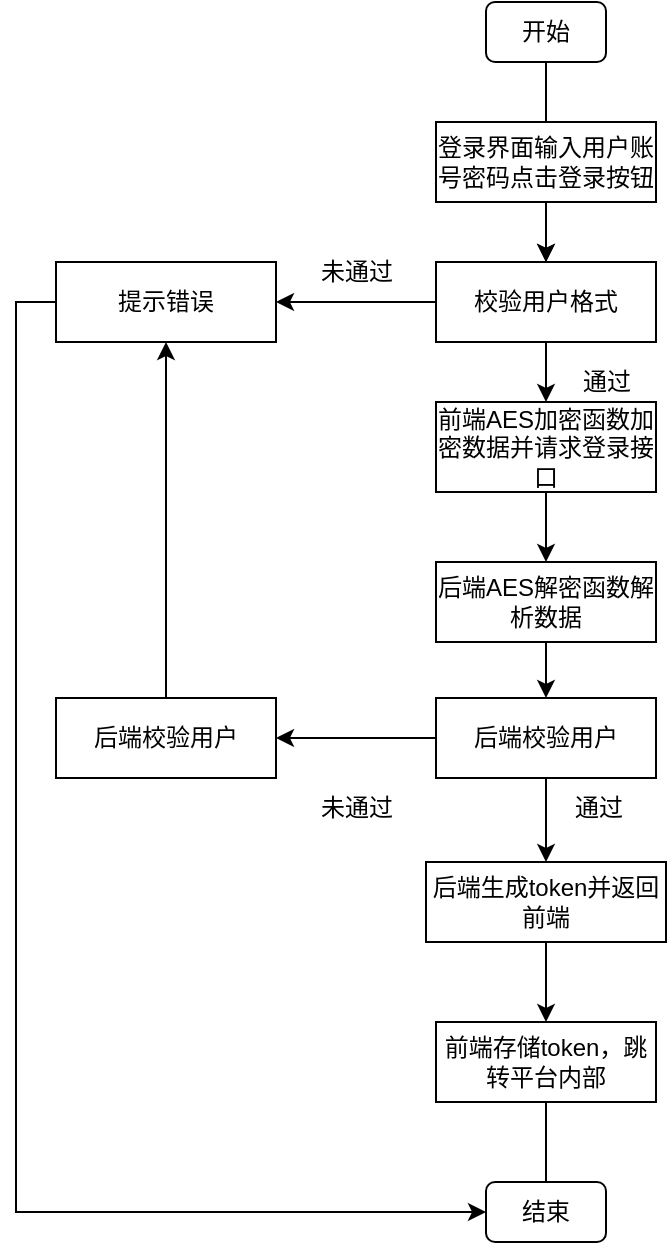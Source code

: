 <mxfile version="24.0.7" type="github">
  <diagram name="第 1 页" id="zS2kIDN9kzWwSlrpy0Gv">
    <mxGraphModel dx="1621" dy="496" grid="1" gridSize="10" guides="1" tooltips="1" connect="1" arrows="1" fold="1" page="1" pageScale="1" pageWidth="827" pageHeight="1169" math="0" shadow="0">
      <root>
        <mxCell id="0" />
        <mxCell id="1" parent="0" />
        <mxCell id="F1aYnWfyG-mTrRzgXmfN-1" value="" style="edgeStyle=orthogonalEdgeStyle;rounded=0;orthogonalLoop=1;jettySize=auto;html=1;" edge="1" parent="1" source="F1aYnWfyG-mTrRzgXmfN-2" target="F1aYnWfyG-mTrRzgXmfN-7">
          <mxGeometry relative="1" as="geometry" />
        </mxCell>
        <mxCell id="F1aYnWfyG-mTrRzgXmfN-2" value="开始" style="rounded=1;whiteSpace=wrap;html=1;" vertex="1" parent="1">
          <mxGeometry x="65" y="380" width="60" height="30" as="geometry" />
        </mxCell>
        <mxCell id="F1aYnWfyG-mTrRzgXmfN-3" value="" style="edgeStyle=orthogonalEdgeStyle;rounded=0;orthogonalLoop=1;jettySize=auto;html=1;" edge="1" parent="1" source="F1aYnWfyG-mTrRzgXmfN-4" target="F1aYnWfyG-mTrRzgXmfN-7">
          <mxGeometry relative="1" as="geometry" />
        </mxCell>
        <mxCell id="F1aYnWfyG-mTrRzgXmfN-4" value="登录界面输入用户账号密码点击登录按钮" style="rounded=0;whiteSpace=wrap;html=1;" vertex="1" parent="1">
          <mxGeometry x="40" y="440" width="110" height="40" as="geometry" />
        </mxCell>
        <mxCell id="F1aYnWfyG-mTrRzgXmfN-5" value="" style="edgeStyle=orthogonalEdgeStyle;rounded=0;orthogonalLoop=1;jettySize=auto;html=1;" edge="1" parent="1" source="F1aYnWfyG-mTrRzgXmfN-7" target="F1aYnWfyG-mTrRzgXmfN-9">
          <mxGeometry relative="1" as="geometry" />
        </mxCell>
        <mxCell id="F1aYnWfyG-mTrRzgXmfN-6" value="" style="edgeStyle=orthogonalEdgeStyle;rounded=0;orthogonalLoop=1;jettySize=auto;html=1;" edge="1" parent="1" source="F1aYnWfyG-mTrRzgXmfN-7" target="F1aYnWfyG-mTrRzgXmfN-12">
          <mxGeometry relative="1" as="geometry" />
        </mxCell>
        <mxCell id="F1aYnWfyG-mTrRzgXmfN-7" value="校验用户格式" style="rounded=0;whiteSpace=wrap;html=1;" vertex="1" parent="1">
          <mxGeometry x="40" y="510" width="110" height="40" as="geometry" />
        </mxCell>
        <mxCell id="F1aYnWfyG-mTrRzgXmfN-8" style="edgeStyle=orthogonalEdgeStyle;rounded=0;orthogonalLoop=1;jettySize=auto;html=1;exitX=0;exitY=0.5;exitDx=0;exitDy=0;entryX=0;entryY=0.5;entryDx=0;entryDy=0;" edge="1" parent="1" source="F1aYnWfyG-mTrRzgXmfN-9" target="F1aYnWfyG-mTrRzgXmfN-25">
          <mxGeometry relative="1" as="geometry">
            <mxPoint x="-110" y="920" as="targetPoint" />
          </mxGeometry>
        </mxCell>
        <mxCell id="F1aYnWfyG-mTrRzgXmfN-9" value="提示错误" style="rounded=0;whiteSpace=wrap;html=1;" vertex="1" parent="1">
          <mxGeometry x="-150" y="510" width="110" height="40" as="geometry" />
        </mxCell>
        <mxCell id="F1aYnWfyG-mTrRzgXmfN-10" value="未通过" style="text;html=1;align=center;verticalAlign=middle;resizable=0;points=[];autosize=1;strokeColor=none;fillColor=none;" vertex="1" parent="1">
          <mxGeometry x="-30" y="500" width="60" height="30" as="geometry" />
        </mxCell>
        <mxCell id="F1aYnWfyG-mTrRzgXmfN-11" value="" style="edgeStyle=orthogonalEdgeStyle;rounded=0;orthogonalLoop=1;jettySize=auto;html=1;" edge="1" parent="1" source="F1aYnWfyG-mTrRzgXmfN-12" target="F1aYnWfyG-mTrRzgXmfN-14">
          <mxGeometry relative="1" as="geometry" />
        </mxCell>
        <mxCell id="F1aYnWfyG-mTrRzgXmfN-12" value="前端AES加密函数加密数据并请求登录接口" style="rounded=0;whiteSpace=wrap;html=1;" vertex="1" parent="1">
          <mxGeometry x="40" y="580" width="110" height="45" as="geometry" />
        </mxCell>
        <mxCell id="F1aYnWfyG-mTrRzgXmfN-13" value="" style="edgeStyle=orthogonalEdgeStyle;rounded=0;orthogonalLoop=1;jettySize=auto;html=1;" edge="1" parent="1" source="F1aYnWfyG-mTrRzgXmfN-14" target="F1aYnWfyG-mTrRzgXmfN-17">
          <mxGeometry relative="1" as="geometry" />
        </mxCell>
        <mxCell id="F1aYnWfyG-mTrRzgXmfN-14" value="后端AES解密函数解析数据" style="rounded=0;whiteSpace=wrap;html=1;" vertex="1" parent="1">
          <mxGeometry x="40" y="660" width="110" height="40" as="geometry" />
        </mxCell>
        <mxCell id="F1aYnWfyG-mTrRzgXmfN-15" value="" style="edgeStyle=orthogonalEdgeStyle;rounded=0;orthogonalLoop=1;jettySize=auto;html=1;" edge="1" parent="1" source="F1aYnWfyG-mTrRzgXmfN-17" target="F1aYnWfyG-mTrRzgXmfN-19">
          <mxGeometry relative="1" as="geometry" />
        </mxCell>
        <mxCell id="F1aYnWfyG-mTrRzgXmfN-16" value="" style="edgeStyle=orthogonalEdgeStyle;rounded=0;orthogonalLoop=1;jettySize=auto;html=1;" edge="1" parent="1" source="F1aYnWfyG-mTrRzgXmfN-17" target="F1aYnWfyG-mTrRzgXmfN-22">
          <mxGeometry relative="1" as="geometry" />
        </mxCell>
        <mxCell id="F1aYnWfyG-mTrRzgXmfN-17" value="后端校验用户" style="rounded=0;whiteSpace=wrap;html=1;" vertex="1" parent="1">
          <mxGeometry x="40" y="728" width="110" height="40" as="geometry" />
        </mxCell>
        <mxCell id="F1aYnWfyG-mTrRzgXmfN-18" style="edgeStyle=orthogonalEdgeStyle;rounded=0;orthogonalLoop=1;jettySize=auto;html=1;exitX=0.5;exitY=0;exitDx=0;exitDy=0;entryX=0.5;entryY=1;entryDx=0;entryDy=0;" edge="1" parent="1" source="F1aYnWfyG-mTrRzgXmfN-19" target="F1aYnWfyG-mTrRzgXmfN-9">
          <mxGeometry relative="1" as="geometry" />
        </mxCell>
        <mxCell id="F1aYnWfyG-mTrRzgXmfN-19" value="后端校验用户" style="rounded=0;whiteSpace=wrap;html=1;" vertex="1" parent="1">
          <mxGeometry x="-150" y="728" width="110" height="40" as="geometry" />
        </mxCell>
        <mxCell id="F1aYnWfyG-mTrRzgXmfN-20" value="未通过" style="text;html=1;align=center;verticalAlign=middle;resizable=0;points=[];autosize=1;strokeColor=none;fillColor=none;" vertex="1" parent="1">
          <mxGeometry x="-30" y="768" width="60" height="30" as="geometry" />
        </mxCell>
        <mxCell id="F1aYnWfyG-mTrRzgXmfN-21" value="" style="edgeStyle=orthogonalEdgeStyle;rounded=0;orthogonalLoop=1;jettySize=auto;html=1;" edge="1" parent="1" source="F1aYnWfyG-mTrRzgXmfN-22" target="F1aYnWfyG-mTrRzgXmfN-24">
          <mxGeometry relative="1" as="geometry" />
        </mxCell>
        <mxCell id="F1aYnWfyG-mTrRzgXmfN-22" value="后端生成token并返回前端" style="rounded=0;whiteSpace=wrap;html=1;" vertex="1" parent="1">
          <mxGeometry x="35" y="810" width="120" height="40" as="geometry" />
        </mxCell>
        <mxCell id="F1aYnWfyG-mTrRzgXmfN-23" value="" style="edgeStyle=orthogonalEdgeStyle;rounded=0;orthogonalLoop=1;jettySize=auto;html=1;endArrow=none;endFill=0;" edge="1" parent="1" source="F1aYnWfyG-mTrRzgXmfN-24" target="F1aYnWfyG-mTrRzgXmfN-25">
          <mxGeometry relative="1" as="geometry" />
        </mxCell>
        <mxCell id="F1aYnWfyG-mTrRzgXmfN-24" value="前端存储token，跳转平台内部" style="rounded=0;whiteSpace=wrap;html=1;" vertex="1" parent="1">
          <mxGeometry x="40" y="890" width="110" height="40" as="geometry" />
        </mxCell>
        <mxCell id="F1aYnWfyG-mTrRzgXmfN-25" value="结束" style="rounded=1;whiteSpace=wrap;html=1;" vertex="1" parent="1">
          <mxGeometry x="65" y="970" width="60" height="30" as="geometry" />
        </mxCell>
        <mxCell id="F1aYnWfyG-mTrRzgXmfN-26" value="通过" style="text;html=1;align=center;verticalAlign=middle;resizable=0;points=[];autosize=1;strokeColor=none;fillColor=none;" vertex="1" parent="1">
          <mxGeometry x="100" y="555" width="50" height="30" as="geometry" />
        </mxCell>
        <mxCell id="F1aYnWfyG-mTrRzgXmfN-27" value="通过" style="text;html=1;align=center;verticalAlign=middle;resizable=0;points=[];autosize=1;strokeColor=none;fillColor=none;" vertex="1" parent="1">
          <mxGeometry x="96" y="768" width="50" height="30" as="geometry" />
        </mxCell>
      </root>
    </mxGraphModel>
  </diagram>
</mxfile>
